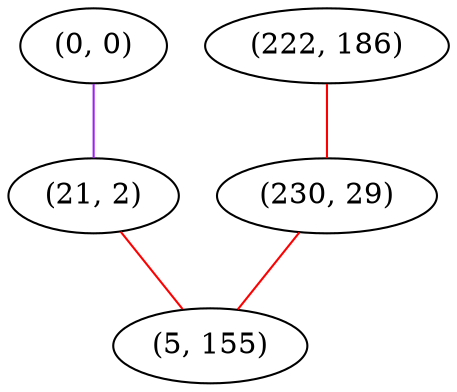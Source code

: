 graph "" {
"(0, 0)";
"(222, 186)";
"(21, 2)";
"(230, 29)";
"(5, 155)";
"(0, 0)" -- "(21, 2)"  [color=purple, key=0, weight=4];
"(222, 186)" -- "(230, 29)"  [color=red, key=0, weight=1];
"(21, 2)" -- "(5, 155)"  [color=red, key=0, weight=1];
"(230, 29)" -- "(5, 155)"  [color=red, key=0, weight=1];
}
